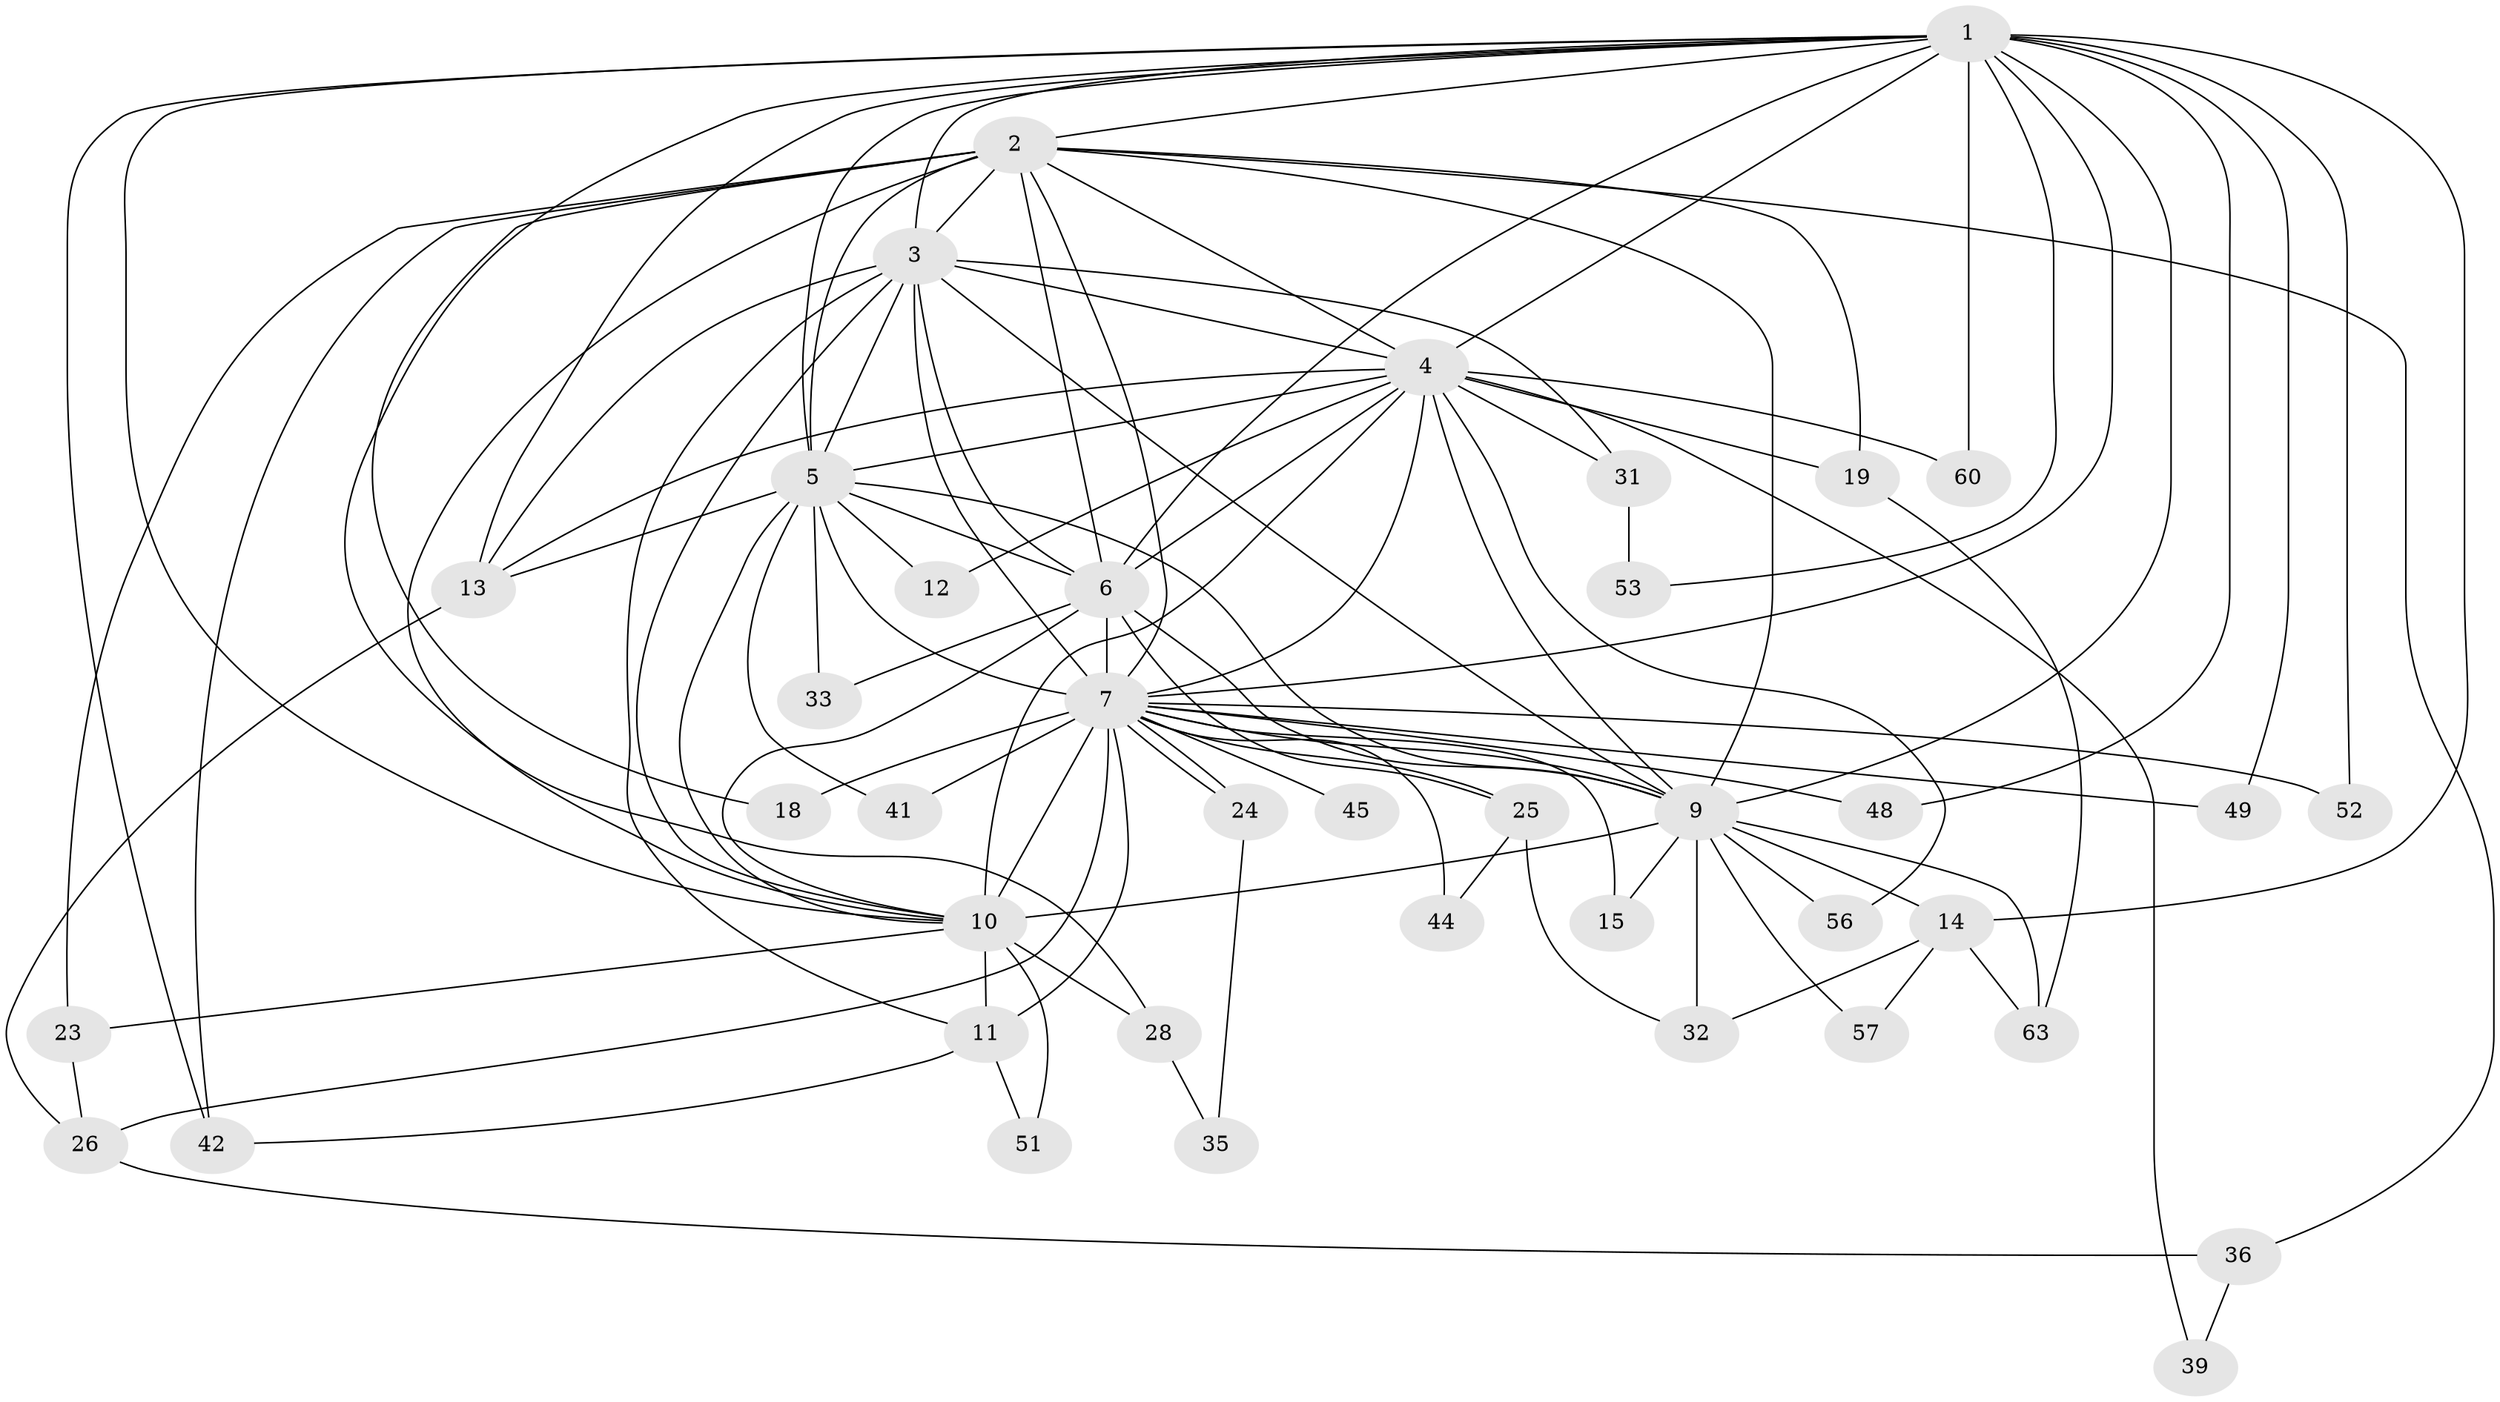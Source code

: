 // original degree distribution, {21: 0.014925373134328358, 15: 0.014925373134328358, 18: 0.014925373134328358, 19: 0.014925373134328358, 16: 0.029850746268656716, 12: 0.014925373134328358, 20: 0.014925373134328358, 22: 0.014925373134328358, 14: 0.014925373134328358, 5: 0.04477611940298507, 2: 0.5373134328358209, 3: 0.208955223880597, 4: 0.05970149253731343}
// Generated by graph-tools (version 1.1) at 2025/17/03/04/25 18:17:43]
// undirected, 40 vertices, 104 edges
graph export_dot {
graph [start="1"]
  node [color=gray90,style=filled];
  1 [super="+17+54"];
  2;
  3 [super="+21+43+22+37+29"];
  4;
  5 [super="+34"];
  6;
  7 [super="+16+67+8+27+20"];
  9 [super="+30+50"];
  10 [super="+47"];
  11;
  12;
  13 [super="+38"];
  14;
  15;
  18;
  19;
  23;
  24;
  25 [super="+40"];
  26;
  28;
  31;
  32 [super="+61"];
  33;
  35;
  36;
  39;
  41;
  42 [super="+46"];
  44;
  45;
  48;
  49;
  51;
  52 [super="+58"];
  53;
  56;
  57;
  60;
  63 [super="+65"];
  1 -- 2;
  1 -- 3;
  1 -- 4;
  1 -- 5 [weight=2];
  1 -- 6 [weight=2];
  1 -- 7 [weight=2];
  1 -- 9 [weight=3];
  1 -- 10;
  1 -- 13;
  1 -- 14;
  1 -- 28;
  1 -- 48;
  1 -- 49;
  1 -- 52 [weight=2];
  1 -- 53;
  1 -- 60;
  1 -- 42;
  2 -- 3 [weight=2];
  2 -- 4;
  2 -- 5;
  2 -- 6;
  2 -- 7 [weight=2];
  2 -- 9;
  2 -- 10;
  2 -- 18;
  2 -- 19;
  2 -- 23;
  2 -- 36;
  2 -- 42;
  3 -- 4 [weight=2];
  3 -- 5 [weight=2];
  3 -- 6;
  3 -- 7 [weight=4];
  3 -- 9 [weight=2];
  3 -- 10;
  3 -- 11;
  3 -- 31;
  3 -- 13;
  4 -- 5;
  4 -- 6;
  4 -- 7 [weight=3];
  4 -- 9;
  4 -- 10 [weight=2];
  4 -- 12;
  4 -- 13;
  4 -- 19;
  4 -- 31;
  4 -- 39;
  4 -- 56;
  4 -- 60;
  5 -- 6;
  5 -- 7 [weight=3];
  5 -- 9;
  5 -- 10;
  5 -- 12;
  5 -- 33;
  5 -- 41;
  5 -- 13;
  6 -- 7 [weight=2];
  6 -- 9;
  6 -- 10;
  6 -- 25;
  6 -- 33;
  7 -- 9 [weight=3];
  7 -- 10 [weight=2];
  7 -- 18;
  7 -- 24;
  7 -- 24;
  7 -- 26;
  7 -- 41;
  7 -- 45 [weight=2];
  7 -- 25 [weight=2];
  7 -- 11;
  7 -- 15;
  7 -- 44;
  7 -- 48;
  7 -- 49;
  7 -- 52;
  9 -- 10;
  9 -- 14;
  9 -- 15 [weight=2];
  9 -- 32;
  9 -- 56;
  9 -- 57;
  9 -- 63;
  10 -- 11;
  10 -- 23;
  10 -- 28 [weight=2];
  10 -- 51;
  11 -- 42;
  11 -- 51;
  13 -- 26;
  14 -- 32;
  14 -- 57;
  14 -- 63;
  19 -- 63;
  23 -- 26;
  24 -- 35;
  25 -- 44;
  25 -- 32;
  26 -- 36;
  28 -- 35;
  31 -- 53;
  36 -- 39;
}
